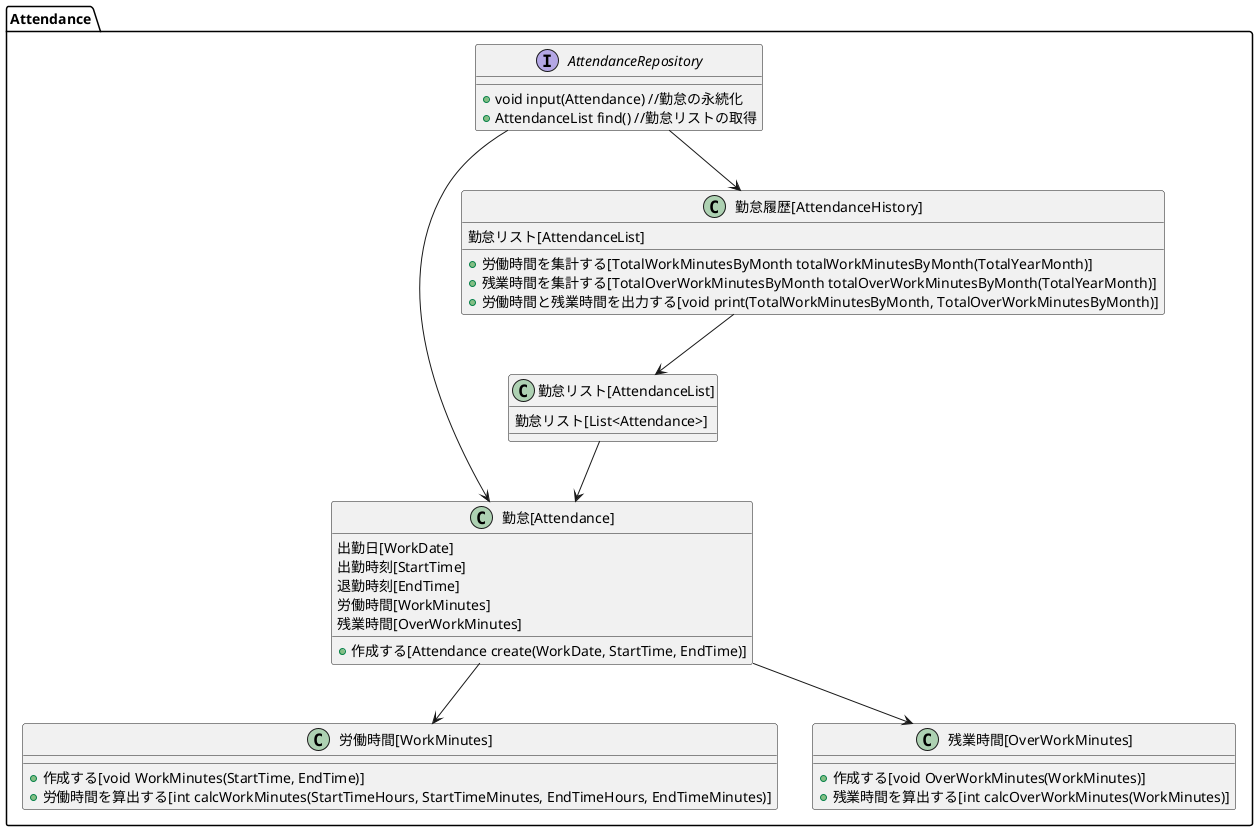@startuml

package Attendance {

interface AttendanceRepository {
    +void input(Attendance) //勤怠の永続化
    +AttendanceList find() //勤怠リストの取得
}

class "勤怠[Attendance]" as Attendance {
    出勤日[WorkDate]
    出勤時刻[StartTime]
    退勤時刻[EndTime]
    労働時間[WorkMinutes]
    残業時間[OverWorkMinutes]
    + 作成する[Attendance create(WorkDate, StartTime, EndTime)]
}

class "勤怠履歴[AttendanceHistory]" as AttendanceHistory {
    勤怠リスト[AttendanceList]
    + 労働時間を集計する[TotalWorkMinutesByMonth totalWorkMinutesByMonth(TotalYearMonth)]
    + 残業時間を集計する[TotalOverWorkMinutesByMonth totalOverWorkMinutesByMonth(TotalYearMonth)]
    + 労働時間と残業時間を出力する[void print(TotalWorkMinutesByMonth, TotalOverWorkMinutesByMonth)]
}

class "勤怠リスト[AttendanceList]" as AttendanceList {
    勤怠リスト[List<Attendance>]
}

class "労働時間[WorkMinutes]" as WorkMinutes {
    + 作成する[void WorkMinutes(StartTime, EndTime)]
    + 労働時間を算出する[int calcWorkMinutes(StartTimeHours, StartTimeMinutes, EndTimeHours, EndTimeMinutes)]
}

class "残業時間[OverWorkMinutes]" as OverWorkMinutes {
    + 作成する[void OverWorkMinutes(WorkMinutes)]
    + 残業時間を算出する[int calcOverWorkMinutes(WorkMinutes)]
}

AttendanceRepository -down-> Attendance
AttendanceRepository -down-> AttendanceHistory
AttendanceHistory -down-> AttendanceList
AttendanceList -down-> Attendance
Attendance -down-> WorkMinutes
Attendance -down-> OverWorkMinutes

}

@enduml

